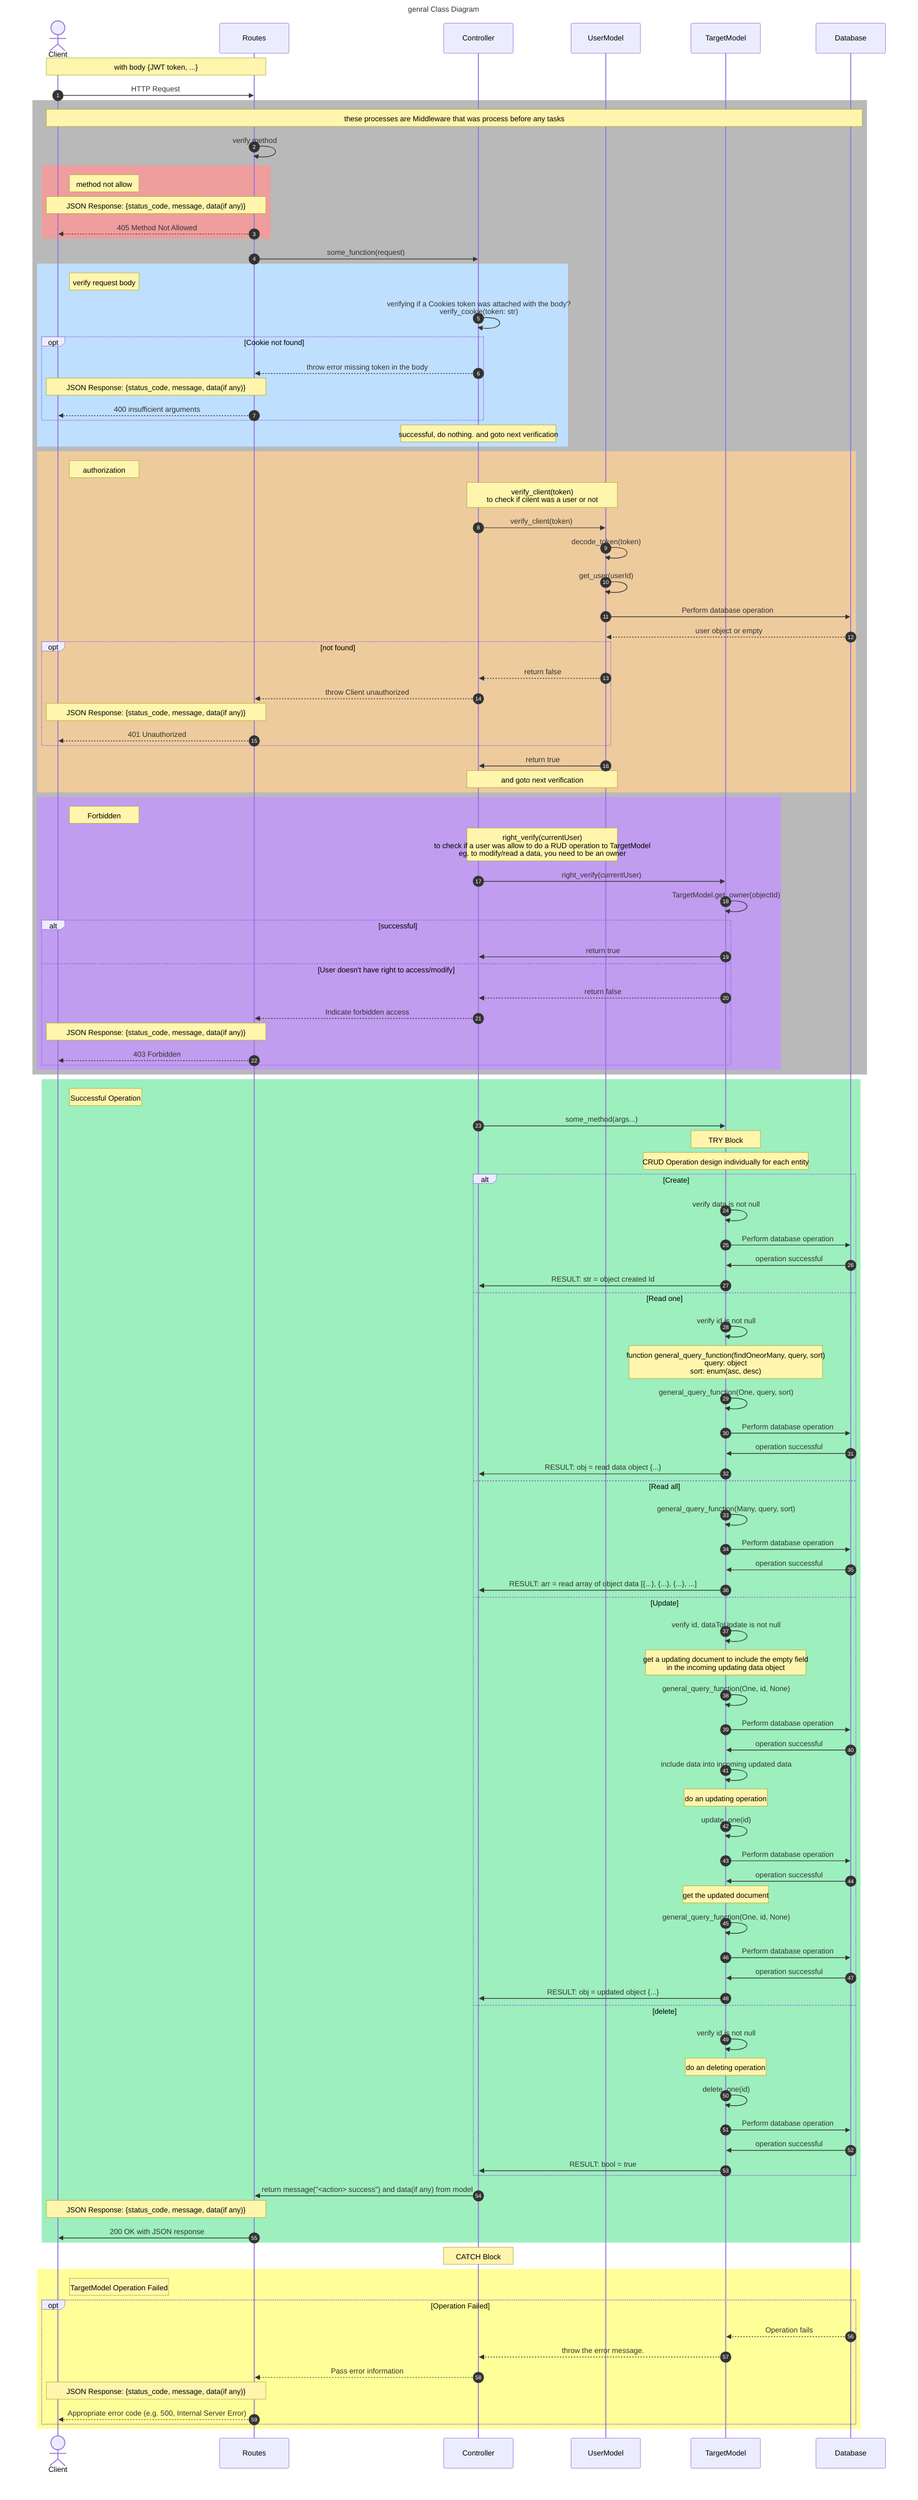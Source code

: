 sequenceDiagram
    autonumber
    title genral Class Diagram
    Actor Client
    participant Routes
    participant Controller
    participant UserModel
    participant TargetModel 
    participant Database

    %% alt เลือกทำอย่างใดอย่างหนึ่ง
    %% opt จะทำหรือไม่ทำก็ได้
    Note over Client,Routes: with body {JWT token, ...}
    Client->>Routes: HTTP Request
    rect rgb(185,185,185)
    Note over Client, Database: these processes are Middleware that was process before any tasks
        Routes->>Routes: verify method
        rect rgb(239, 157, 157)
        Note right of Client: method not allow
            Note over Routes,Client: JSON Response: {status_code, message, data(if any)}
            Routes-->>Client: 405 Method Not Allowed
        end
            Routes->>Controller: some_function(request)
        rect rgb(191, 223, 255)
        Note right of Client: verify request body
            Controller->>Controller: verifying if a Cookies token was attached with the body?<br>verify_cookie(token: str)
            
            opt Cookie not found
                Controller-->>Routes: throw error missing token in the body
                Note over Routes,Client: JSON Response: {status_code, message, data(if any)}
                Routes-->>Client: 400 insufficient arguments
            end
            Note over Controller: successful, do nothing. and goto next verification
        end
        rect rgb(238, 203, 157)
        Note right of Client: authorization
            Note over Controller, UserModel: verify_client(token)<br/>to check if cilent was a user or not
            Controller->>UserModel: verify_client(token)
            UserModel->>UserModel: decode_token(token)
            UserModel->>UserModel: get_user(userId)
            UserModel->>Database: Perform database operation
            Database-->>UserModel: user object or empty
            opt not found
                UserModel-->>Controller: return false
                Controller-->>Routes: throw Client unauthorized
                Note over Routes,Client: JSON Response: {status_code, message, data(if any)}
                Routes-->>Client: 401 Unauthorized
            end
            UserModel->>Controller: return true
            Note over UserModel, Controller: and goto next verification
        end
        rect rgb(192, 157, 239)
        Note right of Client: Forbidden
            Note over Controller, UserModel: right_verify(currentUser)<br/>to check if a user was allow to do a RUD operation to TargetModel<br/>eg. to modify/read a data, you need to be an owner
            Controller->>TargetModel: right_verify(currentUser)
            TargetModel->>TargetModel: TargetModel.get_owner(objectId)
            alt successful
                TargetModel->>Controller: return true
            else User doesn't have right to access/modify
                TargetModel-->>Controller: return false
                Controller-->>Routes: Indicate forbidden access
                Note over Routes,Client: JSON Response: {status_code, message, data(if any)}
                Routes-->>Client: 403 Forbidden
            end
        end
    end
    rect rgb(157, 239, 190)
    Note right of Client: Successful Operation
        Controller->>TargetModel: some_method(args...)
        Note over TargetModel: TRY Block
        Note over TargetModel: CRUD Operation design individually for each entity
        alt Create
            TargetModel->>TargetModel: verify data is not null
            TargetModel->>Database: Perform database operation
            Database->>TargetModel: operation successful 
            TargetModel->>Controller: RESULT: str = object created Id
        else Read one
            TargetModel->>TargetModel: verify id is not null
            Note over TargetModel: function general_query_function(findOneorMany, query, sort)<br/>query: object<br/>sort: enum(asc, desc)
            TargetModel->>TargetModel: general_query_function(One, query, sort)
            TargetModel->>Database: Perform database operation
            Database->>TargetModel: operation successful
            TargetModel->>Controller: RESULT: obj = read data object {...}
        else Read all
            TargetModel->>TargetModel: general_query_function(Many, query, sort)
            TargetModel->>Database: Perform database operation
            Database->>TargetModel: operation successful
            TargetModel->>Controller: RESULT: arr = read array of object data [{...}, {...}, {...}, ...]
        else Update
            TargetModel->>TargetModel: verify id, dataToUpdate is not null 

            Note over TargetModel:get a updating document to include the empty field<br/>in the incoming updating data object
            TargetModel->>TargetModel: general_query_function(One, id, None)
            TargetModel->>Database: Perform database operation
            Database->>TargetModel: operation successful

            TargetModel->>TargetModel: include data into incoming updated data 

            Note over TargetModel: do an updating operation
            TargetModel->>TargetModel: update_one(id)
            TargetModel->>Database: Perform database operation
            Database->>TargetModel: operation successful

            Note over TargetModel: get the updated document
            TargetModel->>TargetModel: general_query_function(One, id, None)
            TargetModel->>Database: Perform database operation
            Database->>TargetModel: operation successful

            TargetModel->>Controller: RESULT: obj = updated object {...}
        else delete
            TargetModel->>TargetModel: verify id is not null
            Note over TargetModel: do an deleting operation
            TargetModel->>TargetModel: delete_one(id)
            TargetModel->>Database: Perform database operation
            Database->>TargetModel: operation successful
            TargetModel->>Controller: RESULT: bool = true
        end
        
        Controller->>Routes: return message("<action> success") and data(if any) from model
        Note over Routes,Client: JSON Response: {status_code, message, data(if any)}
        Routes->>Client: 200 OK with JSON response
    end
    Note over Controller: CATCH Block
    rect rgb(255, 255, 153)
    Note right of Client: TargetModel Operation Failed
    opt Operation Failed
        Database-->>TargetModel: Operation fails
        TargetModel-->>Controller: throw the error message.
        Controller-->>Routes: Pass error information
        Note over Routes,Client: JSON Response: {status_code, message, data(if any)}
        Routes-->>Client: Appropriate error code (e.g. 500, Internal Server Error)
    end
    end